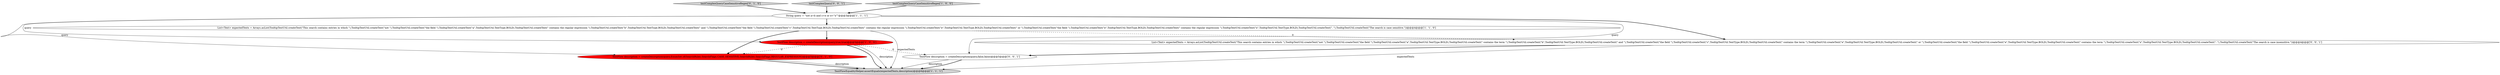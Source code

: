 digraph {
5 [style = filled, label = "testComplexQueryCaseSensitiveRegex['0', '1', '0']", fillcolor = lightgray, shape = diamond image = "AAA0AAABBB2BBB"];
3 [style = filled, label = "TextFlowEqualityHelper.assertEquals(expectedTexts,description)@@@6@@@['1', '1', '1']", fillcolor = lightgray, shape = ellipse image = "AAA0AAABBB1BBB"];
6 [style = filled, label = "TextFlow description = createDescription(query,EnumSet.of(SearchRules.SearchFlags.CASE_SENSITIVE,SearchRules.SearchFlags.REGULAR_EXPRESSION))@@@5@@@['0', '1', '0']", fillcolor = red, shape = ellipse image = "AAA1AAABBB2BBB"];
8 [style = filled, label = "testComplexQuery['0', '0', '1']", fillcolor = lightgray, shape = diamond image = "AAA0AAABBB3BBB"];
9 [style = filled, label = "TextFlow description = createDescription(query,false,false)@@@5@@@['0', '0', '1']", fillcolor = white, shape = ellipse image = "AAA0AAABBB3BBB"];
0 [style = filled, label = "testComplexQueryCaseSensitiveRegex['1', '0', '0']", fillcolor = lightgray, shape = diamond image = "AAA0AAABBB1BBB"];
1 [style = filled, label = "String query = \"not a=b and c=e or e=\"x\"\"@@@3@@@['1', '1', '1']", fillcolor = white, shape = ellipse image = "AAA0AAABBB1BBB"];
4 [style = filled, label = "TextFlow description = createDescription(query,true,true)@@@5@@@['1', '0', '0']", fillcolor = red, shape = ellipse image = "AAA1AAABBB1BBB"];
2 [style = filled, label = "List<Text> expectedTexts = Arrays.asList(TooltipTextUtil.createText(\"This search contains entries in which \"),TooltipTextUtil.createText(\"not \"),TooltipTextUtil.createText(\"the field \"),TooltipTextUtil.createText(\"a\",TooltipTextUtil.TextType.BOLD),TooltipTextUtil.createText(\" contains the regular expression \"),TooltipTextUtil.createText(\"b\",TooltipTextUtil.TextType.BOLD),TooltipTextUtil.createText(\" and \"),TooltipTextUtil.createText(\"the field \"),TooltipTextUtil.createText(\"c\",TooltipTextUtil.TextType.BOLD),TooltipTextUtil.createText(\" contains the regular expression \"),TooltipTextUtil.createText(\"e\",TooltipTextUtil.TextType.BOLD),TooltipTextUtil.createText(\" or \"),TooltipTextUtil.createText(\"the field \"),TooltipTextUtil.createText(\"e\",TooltipTextUtil.TextType.BOLD),TooltipTextUtil.createText(\" contains the regular expression \"),TooltipTextUtil.createText(\"x\",TooltipTextUtil.TextType.BOLD),TooltipTextUtil.createText(\". \"),TooltipTextUtil.createText(\"The search is case sensitive.\"))@@@4@@@['1', '1', '0']", fillcolor = white, shape = ellipse image = "AAA0AAABBB1BBB"];
7 [style = filled, label = "List<Text> expectedTexts = Arrays.asList(TooltipTextUtil.createText(\"This search contains entries in which \"),TooltipTextUtil.createText(\"not \"),TooltipTextUtil.createText(\"the field \"),TooltipTextUtil.createText(\"a\",TooltipTextUtil.TextType.BOLD),TooltipTextUtil.createText(\" contains the term \"),TooltipTextUtil.createText(\"b\",TooltipTextUtil.TextType.BOLD),TooltipTextUtil.createText(\" and \"),TooltipTextUtil.createText(\"the field \"),TooltipTextUtil.createText(\"c\",TooltipTextUtil.TextType.BOLD),TooltipTextUtil.createText(\" contains the term \"),TooltipTextUtil.createText(\"e\",TooltipTextUtil.TextType.BOLD),TooltipTextUtil.createText(\" or \"),TooltipTextUtil.createText(\"the field \"),TooltipTextUtil.createText(\"e\",TooltipTextUtil.TextType.BOLD),TooltipTextUtil.createText(\" contains the term \"),TooltipTextUtil.createText(\"x\",TooltipTextUtil.TextType.BOLD),TooltipTextUtil.createText(\". \"),TooltipTextUtil.createText(\"The search is case insensitive.\"))@@@4@@@['0', '0', '1']", fillcolor = white, shape = ellipse image = "AAA0AAABBB3BBB"];
6->3 [style = bold, label=""];
4->3 [style = bold, label=""];
1->9 [style = solid, label="query"];
7->3 [style = solid, label="expectedTexts"];
2->6 [style = bold, label=""];
4->6 [style = dashed, label="0"];
1->6 [style = solid, label="query"];
2->7 [style = dashed, label="0"];
2->4 [style = bold, label=""];
1->7 [style = bold, label=""];
7->9 [style = bold, label=""];
8->1 [style = bold, label=""];
5->1 [style = bold, label=""];
4->9 [style = dashed, label="0"];
9->3 [style = solid, label="description"];
4->3 [style = solid, label="description"];
0->1 [style = bold, label=""];
9->3 [style = bold, label=""];
6->3 [style = solid, label="description"];
1->2 [style = bold, label=""];
2->3 [style = solid, label="expectedTexts"];
1->4 [style = solid, label="query"];
}
